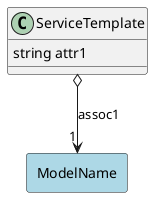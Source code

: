 @startuml

class "ServiceTemplate" as Model {
 string attr1

 
}

rectangle "ModelName" as ModelName #lightblue {
}

Model o--> "1" ModelName : assoc1





@enduml
